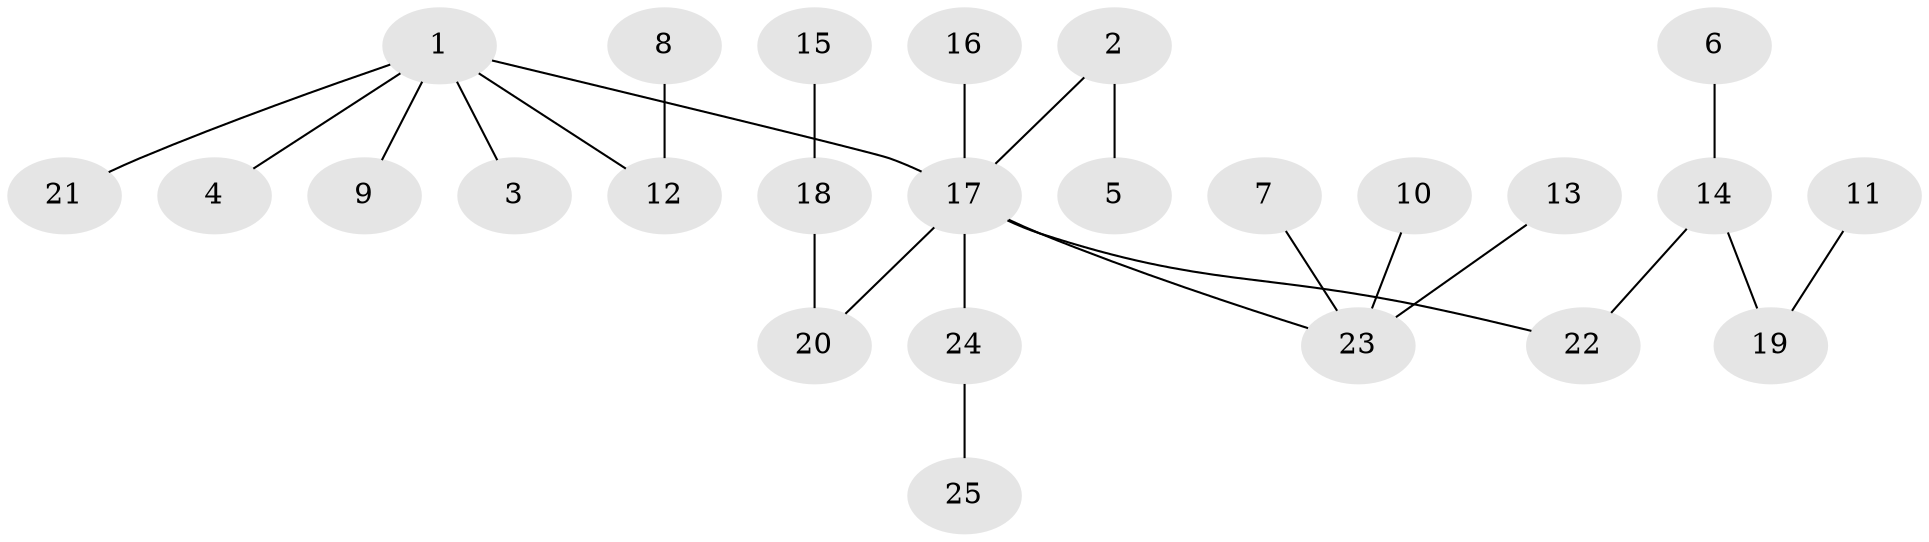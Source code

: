 // original degree distribution, {3: 0.2, 7: 0.02, 5: 0.02, 2: 0.24, 4: 0.04, 1: 0.48}
// Generated by graph-tools (version 1.1) at 2025/26/03/09/25 03:26:32]
// undirected, 25 vertices, 24 edges
graph export_dot {
graph [start="1"]
  node [color=gray90,style=filled];
  1;
  2;
  3;
  4;
  5;
  6;
  7;
  8;
  9;
  10;
  11;
  12;
  13;
  14;
  15;
  16;
  17;
  18;
  19;
  20;
  21;
  22;
  23;
  24;
  25;
  1 -- 3 [weight=1.0];
  1 -- 4 [weight=1.0];
  1 -- 9 [weight=1.0];
  1 -- 12 [weight=1.0];
  1 -- 17 [weight=1.0];
  1 -- 21 [weight=1.0];
  2 -- 5 [weight=1.0];
  2 -- 17 [weight=1.0];
  6 -- 14 [weight=1.0];
  7 -- 23 [weight=1.0];
  8 -- 12 [weight=1.0];
  10 -- 23 [weight=1.0];
  11 -- 19 [weight=1.0];
  13 -- 23 [weight=1.0];
  14 -- 19 [weight=1.0];
  14 -- 22 [weight=1.0];
  15 -- 18 [weight=1.0];
  16 -- 17 [weight=1.0];
  17 -- 20 [weight=1.0];
  17 -- 22 [weight=1.0];
  17 -- 23 [weight=1.0];
  17 -- 24 [weight=1.0];
  18 -- 20 [weight=1.0];
  24 -- 25 [weight=1.0];
}
